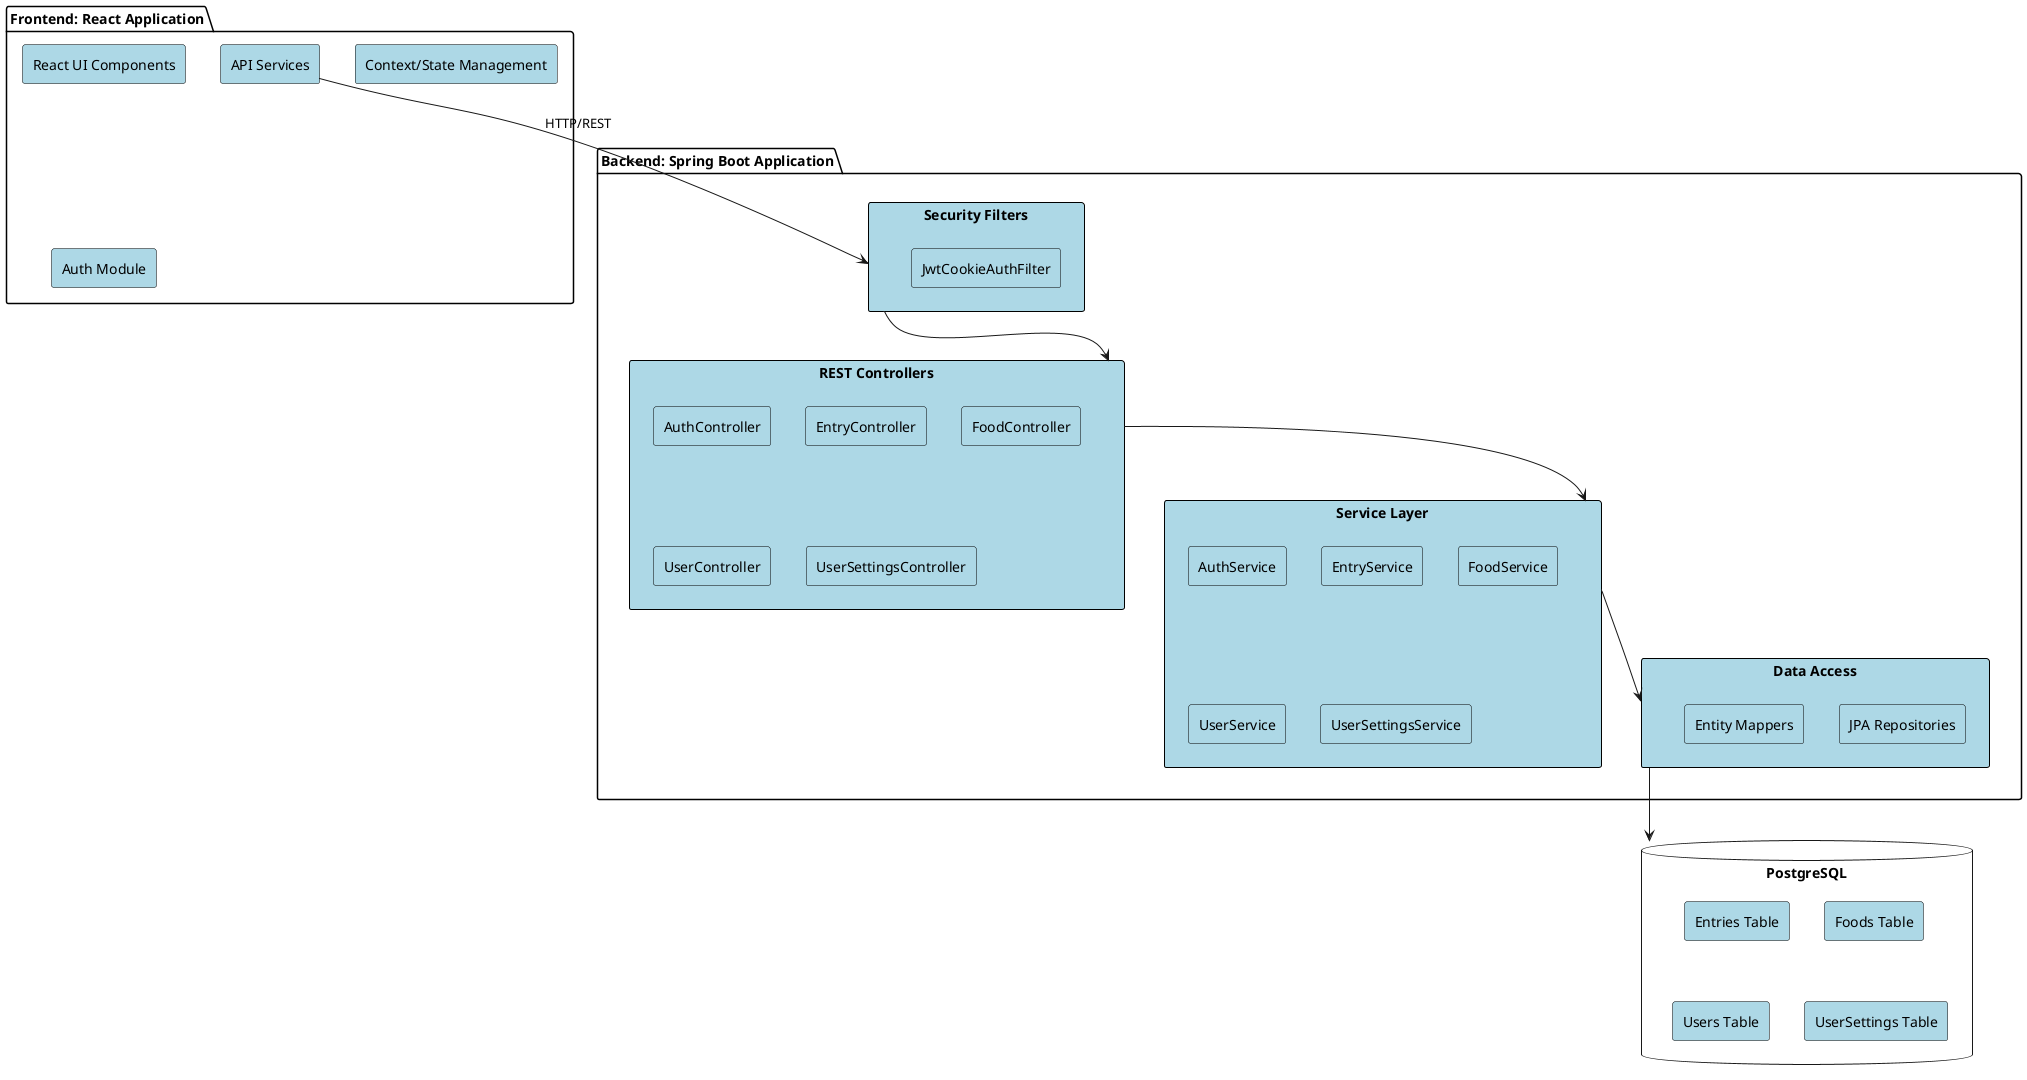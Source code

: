 @startuml component_diagram

skinparam componentStyle rectangle
skinparam componentBackgroundColor LightBlue
skinparam componentBorderColor Black

package "Frontend: React Application" {
    component "React UI Components"
    component "Context/State Management"
    component "API Services"
    component "Auth Module"
}

package "Backend: Spring Boot Application" {
    component "Security Filters" {
        component "JwtCookieAuthFilter"
    }

    component "REST Controllers" {
        component "AuthController"
        component "EntryController"
        component "FoodController"
        component "UserController"
        component "UserSettingsController"
    }

    component "Service Layer" {
        component "AuthService"
        component "EntryService"
        component "FoodService"
        component "UserService"
        component "UserSettingsService"
    }

    component "Data Access" {
        component "JPA Repositories"
        component "Entity Mappers"
    }
}

database "PostgreSQL" {
    component "Entries Table"
    component "Foods Table"
    component "Users Table"
    component "UserSettings Table"
}

"API Services" --> "Security Filters" : HTTP/REST
"Security Filters" --> "REST Controllers"
"REST Controllers" --> "Service Layer"
"Service Layer" --> "Data Access"
"Data Access" --> "PostgreSQL"

@enduml
